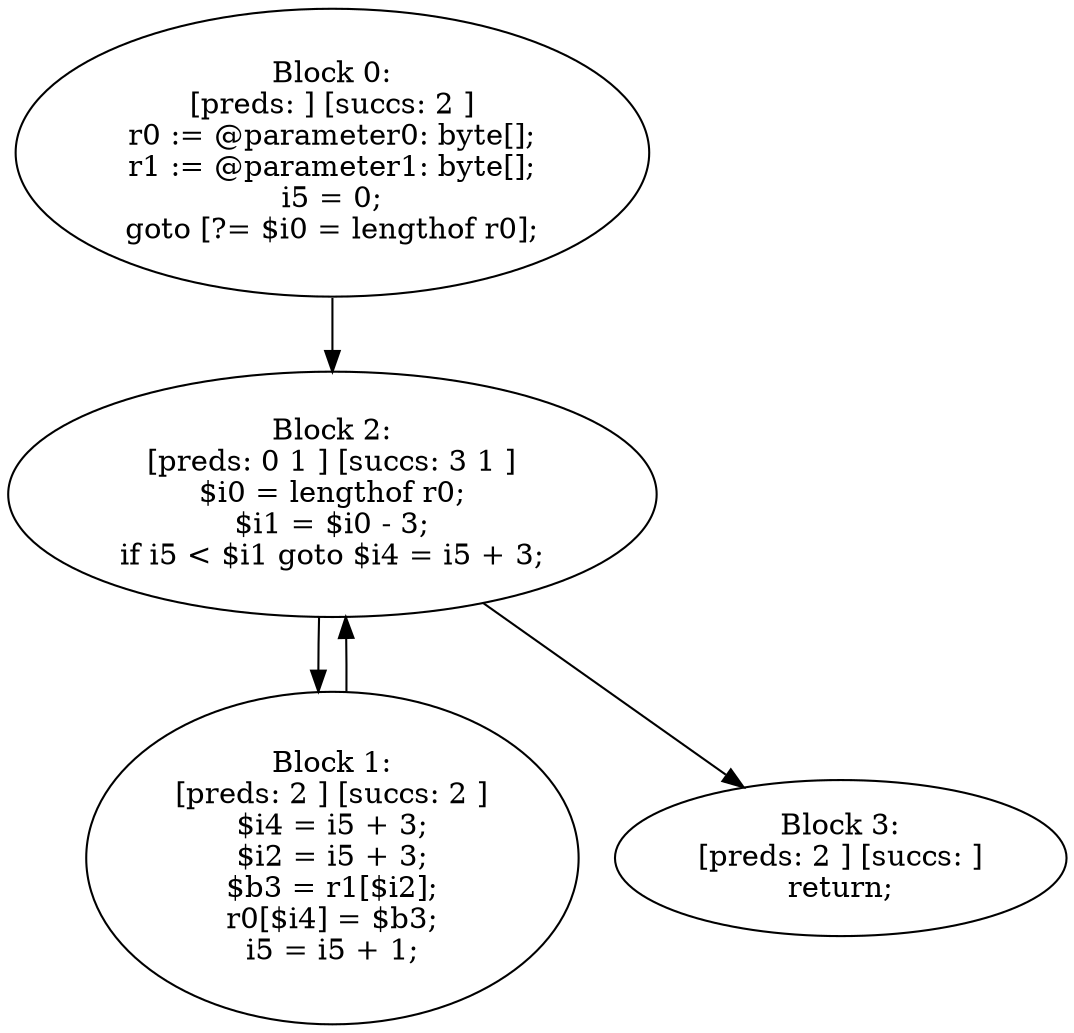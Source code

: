 digraph "unitGraph" {
    "Block 0:
[preds: ] [succs: 2 ]
r0 := @parameter0: byte[];
r1 := @parameter1: byte[];
i5 = 0;
goto [?= $i0 = lengthof r0];
"
    "Block 1:
[preds: 2 ] [succs: 2 ]
$i4 = i5 + 3;
$i2 = i5 + 3;
$b3 = r1[$i2];
r0[$i4] = $b3;
i5 = i5 + 1;
"
    "Block 2:
[preds: 0 1 ] [succs: 3 1 ]
$i0 = lengthof r0;
$i1 = $i0 - 3;
if i5 < $i1 goto $i4 = i5 + 3;
"
    "Block 3:
[preds: 2 ] [succs: ]
return;
"
    "Block 0:
[preds: ] [succs: 2 ]
r0 := @parameter0: byte[];
r1 := @parameter1: byte[];
i5 = 0;
goto [?= $i0 = lengthof r0];
"->"Block 2:
[preds: 0 1 ] [succs: 3 1 ]
$i0 = lengthof r0;
$i1 = $i0 - 3;
if i5 < $i1 goto $i4 = i5 + 3;
";
    "Block 1:
[preds: 2 ] [succs: 2 ]
$i4 = i5 + 3;
$i2 = i5 + 3;
$b3 = r1[$i2];
r0[$i4] = $b3;
i5 = i5 + 1;
"->"Block 2:
[preds: 0 1 ] [succs: 3 1 ]
$i0 = lengthof r0;
$i1 = $i0 - 3;
if i5 < $i1 goto $i4 = i5 + 3;
";
    "Block 2:
[preds: 0 1 ] [succs: 3 1 ]
$i0 = lengthof r0;
$i1 = $i0 - 3;
if i5 < $i1 goto $i4 = i5 + 3;
"->"Block 3:
[preds: 2 ] [succs: ]
return;
";
    "Block 2:
[preds: 0 1 ] [succs: 3 1 ]
$i0 = lengthof r0;
$i1 = $i0 - 3;
if i5 < $i1 goto $i4 = i5 + 3;
"->"Block 1:
[preds: 2 ] [succs: 2 ]
$i4 = i5 + 3;
$i2 = i5 + 3;
$b3 = r1[$i2];
r0[$i4] = $b3;
i5 = i5 + 1;
";
}
